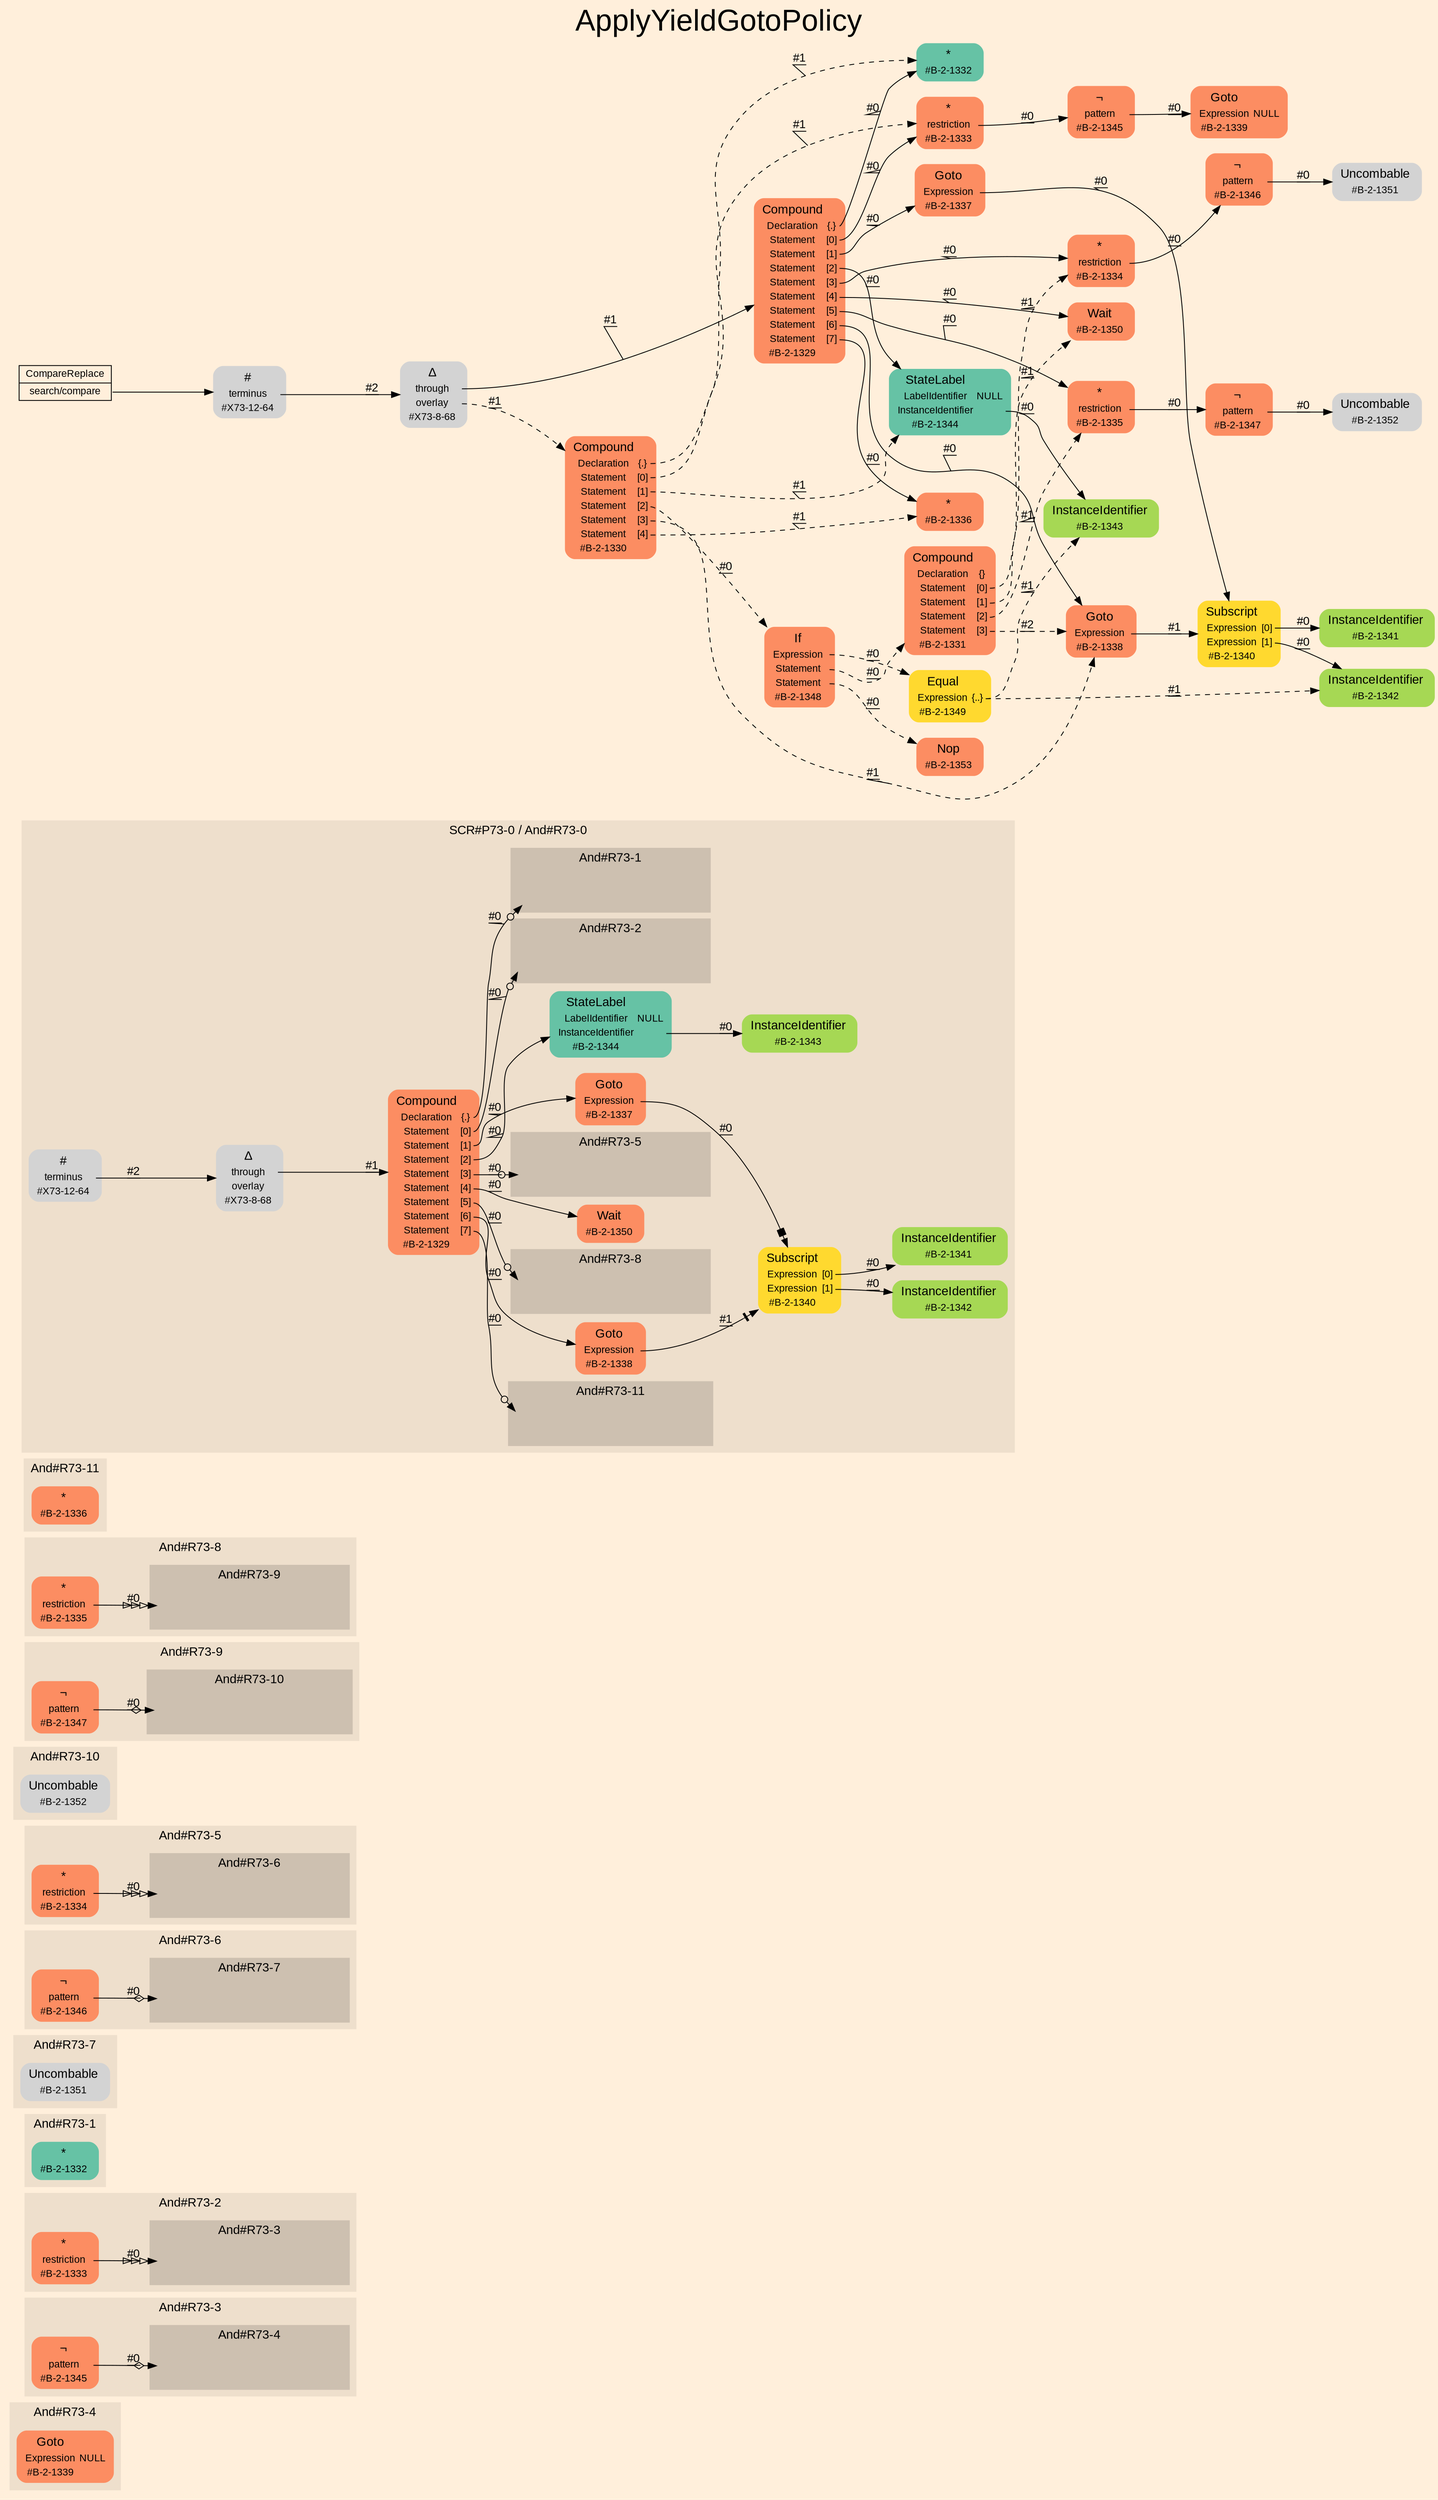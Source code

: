 digraph "ApplyYieldGotoPolicy" {
label = "ApplyYieldGotoPolicy"
labelloc = t
fontsize = "36"
graph [
    rankdir = "LR"
    ranksep = 0.3
    bgcolor = antiquewhite1
    color = black
    fontcolor = black
    fontname = "Arial"
];
node [
    fontname = "Arial"
];
edge [
    fontname = "Arial"
];

// -------------------- figure And#R73-4 --------------------
// -------- region And#R73-4 ----------
subgraph "clusterAnd#R73-4" {
    label = "And#R73-4"
    style = "filled"
    color = antiquewhite2
    fontsize = "15"
    "And#R73-4/#B-2-1339" [
        // -------- block And#R73-4/#B-2-1339 ----------
        shape = "plaintext"
        fillcolor = "/set28/2"
        label = <<TABLE BORDER="0" CELLBORDER="0" CELLSPACING="0">
         <TR><TD><FONT POINT-SIZE="15.0">Goto</FONT></TD><TD></TD></TR>
         <TR><TD>Expression</TD><TD PORT="port0">NULL</TD></TR>
         <TR><TD>#B-2-1339</TD><TD PORT="port1"></TD></TR>
        </TABLE>>
        style = "rounded,filled"
        fontsize = "12"
    ];
    
}


// -------------------- figure And#R73-3 --------------------
// -------- region And#R73-3 ----------
subgraph "clusterAnd#R73-3" {
    label = "And#R73-3"
    style = "filled"
    color = antiquewhite2
    fontsize = "15"
    "And#R73-3/#B-2-1345" [
        // -------- block And#R73-3/#B-2-1345 ----------
        shape = "plaintext"
        fillcolor = "/set28/2"
        label = <<TABLE BORDER="0" CELLBORDER="0" CELLSPACING="0">
         <TR><TD><FONT POINT-SIZE="15.0">¬</FONT></TD><TD></TD></TR>
         <TR><TD>pattern</TD><TD PORT="port0"></TD></TR>
         <TR><TD>#B-2-1345</TD><TD PORT="port1"></TD></TR>
        </TABLE>>
        style = "rounded,filled"
        fontsize = "12"
    ];
    
    // -------- region And#R73-3/And#R73-4 ----------
    subgraph "clusterAnd#R73-3/And#R73-4" {
        label = "And#R73-4"
        style = "filled"
        color = antiquewhite3
        fontsize = "15"
        "And#R73-3/And#R73-4/#B-2-1339" [
            // -------- block And#R73-3/And#R73-4/#B-2-1339 ----------
            shape = none
            fillcolor = "/set28/2"
            style = "invisible"
        ];
        
    }
    
}

"And#R73-3/#B-2-1345":port0 -> "And#R73-3/And#R73-4/#B-2-1339" [
    arrowhead="normalnoneodiamond"
    label = "#0"
    decorate = true
    color = black
    fontcolor = black
];


// -------------------- figure And#R73-2 --------------------
// -------- region And#R73-2 ----------
subgraph "clusterAnd#R73-2" {
    label = "And#R73-2"
    style = "filled"
    color = antiquewhite2
    fontsize = "15"
    "And#R73-2/#B-2-1333" [
        // -------- block And#R73-2/#B-2-1333 ----------
        shape = "plaintext"
        fillcolor = "/set28/2"
        label = <<TABLE BORDER="0" CELLBORDER="0" CELLSPACING="0">
         <TR><TD><FONT POINT-SIZE="15.0">*</FONT></TD><TD></TD></TR>
         <TR><TD>restriction</TD><TD PORT="port0"></TD></TR>
         <TR><TD>#B-2-1333</TD><TD PORT="port1"></TD></TR>
        </TABLE>>
        style = "rounded,filled"
        fontsize = "12"
    ];
    
    // -------- region And#R73-2/And#R73-3 ----------
    subgraph "clusterAnd#R73-2/And#R73-3" {
        label = "And#R73-3"
        style = "filled"
        color = antiquewhite3
        fontsize = "15"
        "And#R73-2/And#R73-3/#B-2-1345" [
            // -------- block And#R73-2/And#R73-3/#B-2-1345 ----------
            shape = none
            fillcolor = "/set28/2"
            style = "invisible"
        ];
        
    }
    
}

"And#R73-2/#B-2-1333":port0 -> "And#R73-2/And#R73-3/#B-2-1345" [
    arrowhead="normalonormalonormalonormal"
    label = "#0"
    decorate = true
    color = black
    fontcolor = black
];


// -------------------- figure And#R73-1 --------------------
// -------- region And#R73-1 ----------
subgraph "clusterAnd#R73-1" {
    label = "And#R73-1"
    style = "filled"
    color = antiquewhite2
    fontsize = "15"
    "And#R73-1/#B-2-1332" [
        // -------- block And#R73-1/#B-2-1332 ----------
        shape = "plaintext"
        fillcolor = "/set28/1"
        label = <<TABLE BORDER="0" CELLBORDER="0" CELLSPACING="0">
         <TR><TD><FONT POINT-SIZE="15.0">*</FONT></TD><TD></TD></TR>
         <TR><TD>#B-2-1332</TD><TD PORT="port0"></TD></TR>
        </TABLE>>
        style = "rounded,filled"
        fontsize = "12"
    ];
    
}


// -------------------- figure And#R73-7 --------------------
// -------- region And#R73-7 ----------
subgraph "clusterAnd#R73-7" {
    label = "And#R73-7"
    style = "filled"
    color = antiquewhite2
    fontsize = "15"
    "And#R73-7/#B-2-1351" [
        // -------- block And#R73-7/#B-2-1351 ----------
        shape = "plaintext"
        label = <<TABLE BORDER="0" CELLBORDER="0" CELLSPACING="0">
         <TR><TD><FONT POINT-SIZE="15.0">Uncombable</FONT></TD><TD></TD></TR>
         <TR><TD>#B-2-1351</TD><TD PORT="port0"></TD></TR>
        </TABLE>>
        style = "rounded,filled"
        fontsize = "12"
    ];
    
}


// -------------------- figure And#R73-6 --------------------
// -------- region And#R73-6 ----------
subgraph "clusterAnd#R73-6" {
    label = "And#R73-6"
    style = "filled"
    color = antiquewhite2
    fontsize = "15"
    "And#R73-6/#B-2-1346" [
        // -------- block And#R73-6/#B-2-1346 ----------
        shape = "plaintext"
        fillcolor = "/set28/2"
        label = <<TABLE BORDER="0" CELLBORDER="0" CELLSPACING="0">
         <TR><TD><FONT POINT-SIZE="15.0">¬</FONT></TD><TD></TD></TR>
         <TR><TD>pattern</TD><TD PORT="port0"></TD></TR>
         <TR><TD>#B-2-1346</TD><TD PORT="port1"></TD></TR>
        </TABLE>>
        style = "rounded,filled"
        fontsize = "12"
    ];
    
    // -------- region And#R73-6/And#R73-7 ----------
    subgraph "clusterAnd#R73-6/And#R73-7" {
        label = "And#R73-7"
        style = "filled"
        color = antiquewhite3
        fontsize = "15"
        "And#R73-6/And#R73-7/#B-2-1351" [
            // -------- block And#R73-6/And#R73-7/#B-2-1351 ----------
            shape = none
            style = "invisible"
        ];
        
    }
    
}

"And#R73-6/#B-2-1346":port0 -> "And#R73-6/And#R73-7/#B-2-1351" [
    arrowhead="normalnoneodiamond"
    label = "#0"
    decorate = true
    color = black
    fontcolor = black
];


// -------------------- figure And#R73-5 --------------------
// -------- region And#R73-5 ----------
subgraph "clusterAnd#R73-5" {
    label = "And#R73-5"
    style = "filled"
    color = antiquewhite2
    fontsize = "15"
    "And#R73-5/#B-2-1334" [
        // -------- block And#R73-5/#B-2-1334 ----------
        shape = "plaintext"
        fillcolor = "/set28/2"
        label = <<TABLE BORDER="0" CELLBORDER="0" CELLSPACING="0">
         <TR><TD><FONT POINT-SIZE="15.0">*</FONT></TD><TD></TD></TR>
         <TR><TD>restriction</TD><TD PORT="port0"></TD></TR>
         <TR><TD>#B-2-1334</TD><TD PORT="port1"></TD></TR>
        </TABLE>>
        style = "rounded,filled"
        fontsize = "12"
    ];
    
    // -------- region And#R73-5/And#R73-6 ----------
    subgraph "clusterAnd#R73-5/And#R73-6" {
        label = "And#R73-6"
        style = "filled"
        color = antiquewhite3
        fontsize = "15"
        "And#R73-5/And#R73-6/#B-2-1346" [
            // -------- block And#R73-5/And#R73-6/#B-2-1346 ----------
            shape = none
            fillcolor = "/set28/2"
            style = "invisible"
        ];
        
    }
    
}

"And#R73-5/#B-2-1334":port0 -> "And#R73-5/And#R73-6/#B-2-1346" [
    arrowhead="normalonormalonormalonormal"
    label = "#0"
    decorate = true
    color = black
    fontcolor = black
];


// -------------------- figure And#R73-10 --------------------
// -------- region And#R73-10 ----------
subgraph "clusterAnd#R73-10" {
    label = "And#R73-10"
    style = "filled"
    color = antiquewhite2
    fontsize = "15"
    "And#R73-10/#B-2-1352" [
        // -------- block And#R73-10/#B-2-1352 ----------
        shape = "plaintext"
        label = <<TABLE BORDER="0" CELLBORDER="0" CELLSPACING="0">
         <TR><TD><FONT POINT-SIZE="15.0">Uncombable</FONT></TD><TD></TD></TR>
         <TR><TD>#B-2-1352</TD><TD PORT="port0"></TD></TR>
        </TABLE>>
        style = "rounded,filled"
        fontsize = "12"
    ];
    
}


// -------------------- figure And#R73-9 --------------------
// -------- region And#R73-9 ----------
subgraph "clusterAnd#R73-9" {
    label = "And#R73-9"
    style = "filled"
    color = antiquewhite2
    fontsize = "15"
    "And#R73-9/#B-2-1347" [
        // -------- block And#R73-9/#B-2-1347 ----------
        shape = "plaintext"
        fillcolor = "/set28/2"
        label = <<TABLE BORDER="0" CELLBORDER="0" CELLSPACING="0">
         <TR><TD><FONT POINT-SIZE="15.0">¬</FONT></TD><TD></TD></TR>
         <TR><TD>pattern</TD><TD PORT="port0"></TD></TR>
         <TR><TD>#B-2-1347</TD><TD PORT="port1"></TD></TR>
        </TABLE>>
        style = "rounded,filled"
        fontsize = "12"
    ];
    
    // -------- region And#R73-9/And#R73-10 ----------
    subgraph "clusterAnd#R73-9/And#R73-10" {
        label = "And#R73-10"
        style = "filled"
        color = antiquewhite3
        fontsize = "15"
        "And#R73-9/And#R73-10/#B-2-1352" [
            // -------- block And#R73-9/And#R73-10/#B-2-1352 ----------
            shape = none
            style = "invisible"
        ];
        
    }
    
}

"And#R73-9/#B-2-1347":port0 -> "And#R73-9/And#R73-10/#B-2-1352" [
    arrowhead="normalnoneodiamond"
    label = "#0"
    decorate = true
    color = black
    fontcolor = black
];


// -------------------- figure And#R73-8 --------------------
// -------- region And#R73-8 ----------
subgraph "clusterAnd#R73-8" {
    label = "And#R73-8"
    style = "filled"
    color = antiquewhite2
    fontsize = "15"
    "And#R73-8/#B-2-1335" [
        // -------- block And#R73-8/#B-2-1335 ----------
        shape = "plaintext"
        fillcolor = "/set28/2"
        label = <<TABLE BORDER="0" CELLBORDER="0" CELLSPACING="0">
         <TR><TD><FONT POINT-SIZE="15.0">*</FONT></TD><TD></TD></TR>
         <TR><TD>restriction</TD><TD PORT="port0"></TD></TR>
         <TR><TD>#B-2-1335</TD><TD PORT="port1"></TD></TR>
        </TABLE>>
        style = "rounded,filled"
        fontsize = "12"
    ];
    
    // -------- region And#R73-8/And#R73-9 ----------
    subgraph "clusterAnd#R73-8/And#R73-9" {
        label = "And#R73-9"
        style = "filled"
        color = antiquewhite3
        fontsize = "15"
        "And#R73-8/And#R73-9/#B-2-1347" [
            // -------- block And#R73-8/And#R73-9/#B-2-1347 ----------
            shape = none
            fillcolor = "/set28/2"
            style = "invisible"
        ];
        
    }
    
}

"And#R73-8/#B-2-1335":port0 -> "And#R73-8/And#R73-9/#B-2-1347" [
    arrowhead="normalonormalonormalonormal"
    label = "#0"
    decorate = true
    color = black
    fontcolor = black
];


// -------------------- figure And#R73-11 --------------------
// -------- region And#R73-11 ----------
subgraph "clusterAnd#R73-11" {
    label = "And#R73-11"
    style = "filled"
    color = antiquewhite2
    fontsize = "15"
    "And#R73-11/#B-2-1336" [
        // -------- block And#R73-11/#B-2-1336 ----------
        shape = "plaintext"
        fillcolor = "/set28/2"
        label = <<TABLE BORDER="0" CELLBORDER="0" CELLSPACING="0">
         <TR><TD><FONT POINT-SIZE="15.0">*</FONT></TD><TD></TD></TR>
         <TR><TD>#B-2-1336</TD><TD PORT="port0"></TD></TR>
        </TABLE>>
        style = "rounded,filled"
        fontsize = "12"
    ];
    
}


// -------------------- figure And#R73-0 --------------------
// -------- region And#R73-0 ----------
subgraph "clusterAnd#R73-0" {
    label = "SCR#P73-0 / And#R73-0"
    style = "filled"
    color = antiquewhite2
    fontsize = "15"
    "And#R73-0/#B-2-1344" [
        // -------- block And#R73-0/#B-2-1344 ----------
        shape = "plaintext"
        fillcolor = "/set28/1"
        label = <<TABLE BORDER="0" CELLBORDER="0" CELLSPACING="0">
         <TR><TD><FONT POINT-SIZE="15.0">StateLabel</FONT></TD><TD></TD></TR>
         <TR><TD>LabelIdentifier</TD><TD PORT="port0">NULL</TD></TR>
         <TR><TD>InstanceIdentifier</TD><TD PORT="port1"></TD></TR>
         <TR><TD>#B-2-1344</TD><TD PORT="port2"></TD></TR>
        </TABLE>>
        style = "rounded,filled"
        fontsize = "12"
    ];
    
    "And#R73-0/#B-2-1342" [
        // -------- block And#R73-0/#B-2-1342 ----------
        shape = "plaintext"
        fillcolor = "/set28/5"
        label = <<TABLE BORDER="0" CELLBORDER="0" CELLSPACING="0">
         <TR><TD><FONT POINT-SIZE="15.0">InstanceIdentifier</FONT></TD><TD></TD></TR>
         <TR><TD>#B-2-1342</TD><TD PORT="port0"></TD></TR>
        </TABLE>>
        style = "rounded,filled"
        fontsize = "12"
    ];
    
    "And#R73-0/#B-2-1329" [
        // -------- block And#R73-0/#B-2-1329 ----------
        shape = "plaintext"
        fillcolor = "/set28/2"
        label = <<TABLE BORDER="0" CELLBORDER="0" CELLSPACING="0">
         <TR><TD><FONT POINT-SIZE="15.0">Compound</FONT></TD><TD></TD></TR>
         <TR><TD>Declaration</TD><TD PORT="port0">{.}</TD></TR>
         <TR><TD>Statement</TD><TD PORT="port1">[0]</TD></TR>
         <TR><TD>Statement</TD><TD PORT="port2">[1]</TD></TR>
         <TR><TD>Statement</TD><TD PORT="port3">[2]</TD></TR>
         <TR><TD>Statement</TD><TD PORT="port4">[3]</TD></TR>
         <TR><TD>Statement</TD><TD PORT="port5">[4]</TD></TR>
         <TR><TD>Statement</TD><TD PORT="port6">[5]</TD></TR>
         <TR><TD>Statement</TD><TD PORT="port7">[6]</TD></TR>
         <TR><TD>Statement</TD><TD PORT="port8">[7]</TD></TR>
         <TR><TD>#B-2-1329</TD><TD PORT="port9"></TD></TR>
        </TABLE>>
        style = "rounded,filled"
        fontsize = "12"
    ];
    
    "And#R73-0/#B-2-1343" [
        // -------- block And#R73-0/#B-2-1343 ----------
        shape = "plaintext"
        fillcolor = "/set28/5"
        label = <<TABLE BORDER="0" CELLBORDER="0" CELLSPACING="0">
         <TR><TD><FONT POINT-SIZE="15.0">InstanceIdentifier</FONT></TD><TD></TD></TR>
         <TR><TD>#B-2-1343</TD><TD PORT="port0"></TD></TR>
        </TABLE>>
        style = "rounded,filled"
        fontsize = "12"
    ];
    
    "And#R73-0/#B-2-1340" [
        // -------- block And#R73-0/#B-2-1340 ----------
        shape = "plaintext"
        fillcolor = "/set28/6"
        label = <<TABLE BORDER="0" CELLBORDER="0" CELLSPACING="0">
         <TR><TD><FONT POINT-SIZE="15.0">Subscript</FONT></TD><TD></TD></TR>
         <TR><TD>Expression</TD><TD PORT="port0">[0]</TD></TR>
         <TR><TD>Expression</TD><TD PORT="port1">[1]</TD></TR>
         <TR><TD>#B-2-1340</TD><TD PORT="port2"></TD></TR>
        </TABLE>>
        style = "rounded,filled"
        fontsize = "12"
    ];
    
    "And#R73-0/#X73-12-64" [
        // -------- block And#R73-0/#X73-12-64 ----------
        shape = "plaintext"
        label = <<TABLE BORDER="0" CELLBORDER="0" CELLSPACING="0">
         <TR><TD><FONT POINT-SIZE="15.0">#</FONT></TD><TD></TD></TR>
         <TR><TD>terminus</TD><TD PORT="port0"></TD></TR>
         <TR><TD>#X73-12-64</TD><TD PORT="port1"></TD></TR>
        </TABLE>>
        style = "rounded,filled"
        fontsize = "12"
    ];
    
    "And#R73-0/#X73-8-68" [
        // -------- block And#R73-0/#X73-8-68 ----------
        shape = "plaintext"
        label = <<TABLE BORDER="0" CELLBORDER="0" CELLSPACING="0">
         <TR><TD><FONT POINT-SIZE="15.0">Δ</FONT></TD><TD></TD></TR>
         <TR><TD>through</TD><TD PORT="port0"></TD></TR>
         <TR><TD>overlay</TD><TD PORT="port1"></TD></TR>
         <TR><TD>#X73-8-68</TD><TD PORT="port2"></TD></TR>
        </TABLE>>
        style = "rounded,filled"
        fontsize = "12"
    ];
    
    "And#R73-0/#B-2-1350" [
        // -------- block And#R73-0/#B-2-1350 ----------
        shape = "plaintext"
        fillcolor = "/set28/2"
        label = <<TABLE BORDER="0" CELLBORDER="0" CELLSPACING="0">
         <TR><TD><FONT POINT-SIZE="15.0">Wait</FONT></TD><TD></TD></TR>
         <TR><TD>#B-2-1350</TD><TD PORT="port0"></TD></TR>
        </TABLE>>
        style = "rounded,filled"
        fontsize = "12"
    ];
    
    "And#R73-0/#B-2-1337" [
        // -------- block And#R73-0/#B-2-1337 ----------
        shape = "plaintext"
        fillcolor = "/set28/2"
        label = <<TABLE BORDER="0" CELLBORDER="0" CELLSPACING="0">
         <TR><TD><FONT POINT-SIZE="15.0">Goto</FONT></TD><TD></TD></TR>
         <TR><TD>Expression</TD><TD PORT="port0"></TD></TR>
         <TR><TD>#B-2-1337</TD><TD PORT="port1"></TD></TR>
        </TABLE>>
        style = "rounded,filled"
        fontsize = "12"
    ];
    
    "And#R73-0/#B-2-1338" [
        // -------- block And#R73-0/#B-2-1338 ----------
        shape = "plaintext"
        fillcolor = "/set28/2"
        label = <<TABLE BORDER="0" CELLBORDER="0" CELLSPACING="0">
         <TR><TD><FONT POINT-SIZE="15.0">Goto</FONT></TD><TD></TD></TR>
         <TR><TD>Expression</TD><TD PORT="port0"></TD></TR>
         <TR><TD>#B-2-1338</TD><TD PORT="port1"></TD></TR>
        </TABLE>>
        style = "rounded,filled"
        fontsize = "12"
    ];
    
    "And#R73-0/#B-2-1341" [
        // -------- block And#R73-0/#B-2-1341 ----------
        shape = "plaintext"
        fillcolor = "/set28/5"
        label = <<TABLE BORDER="0" CELLBORDER="0" CELLSPACING="0">
         <TR><TD><FONT POINT-SIZE="15.0">InstanceIdentifier</FONT></TD><TD></TD></TR>
         <TR><TD>#B-2-1341</TD><TD PORT="port0"></TD></TR>
        </TABLE>>
        style = "rounded,filled"
        fontsize = "12"
    ];
    
    // -------- region And#R73-0/And#R73-1 ----------
    subgraph "clusterAnd#R73-0/And#R73-1" {
        label = "And#R73-1"
        style = "filled"
        color = antiquewhite3
        fontsize = "15"
        "And#R73-0/And#R73-1/#B-2-1332" [
            // -------- block And#R73-0/And#R73-1/#B-2-1332 ----------
            shape = none
            fillcolor = "/set28/1"
            style = "invisible"
        ];
        
    }
    
    // -------- region And#R73-0/And#R73-2 ----------
    subgraph "clusterAnd#R73-0/And#R73-2" {
        label = "And#R73-2"
        style = "filled"
        color = antiquewhite3
        fontsize = "15"
        "And#R73-0/And#R73-2/#B-2-1333" [
            // -------- block And#R73-0/And#R73-2/#B-2-1333 ----------
            shape = none
            fillcolor = "/set28/2"
            style = "invisible"
        ];
        
    }
    
    // -------- region And#R73-0/And#R73-5 ----------
    subgraph "clusterAnd#R73-0/And#R73-5" {
        label = "And#R73-5"
        style = "filled"
        color = antiquewhite3
        fontsize = "15"
        "And#R73-0/And#R73-5/#B-2-1334" [
            // -------- block And#R73-0/And#R73-5/#B-2-1334 ----------
            shape = none
            fillcolor = "/set28/2"
            style = "invisible"
        ];
        
    }
    
    // -------- region And#R73-0/And#R73-8 ----------
    subgraph "clusterAnd#R73-0/And#R73-8" {
        label = "And#R73-8"
        style = "filled"
        color = antiquewhite3
        fontsize = "15"
        "And#R73-0/And#R73-8/#B-2-1335" [
            // -------- block And#R73-0/And#R73-8/#B-2-1335 ----------
            shape = none
            fillcolor = "/set28/2"
            style = "invisible"
        ];
        
    }
    
    // -------- region And#R73-0/And#R73-11 ----------
    subgraph "clusterAnd#R73-0/And#R73-11" {
        label = "And#R73-11"
        style = "filled"
        color = antiquewhite3
        fontsize = "15"
        "And#R73-0/And#R73-11/#B-2-1336" [
            // -------- block And#R73-0/And#R73-11/#B-2-1336 ----------
            shape = none
            fillcolor = "/set28/2"
            style = "invisible"
        ];
        
    }
    
}

"And#R73-0/#B-2-1344":port1 -> "And#R73-0/#B-2-1343" [
    label = "#0"
    decorate = true
    color = black
    fontcolor = black
];

"And#R73-0/#B-2-1329":port0 -> "And#R73-0/And#R73-1/#B-2-1332" [
    arrowhead="normalnoneodot"
    label = "#0"
    decorate = true
    color = black
    fontcolor = black
];

"And#R73-0/#B-2-1329":port1 -> "And#R73-0/And#R73-2/#B-2-1333" [
    arrowhead="normalnoneodot"
    label = "#0"
    decorate = true
    color = black
    fontcolor = black
];

"And#R73-0/#B-2-1329":port2 -> "And#R73-0/#B-2-1337" [
    label = "#0"
    decorate = true
    color = black
    fontcolor = black
];

"And#R73-0/#B-2-1329":port3 -> "And#R73-0/#B-2-1344" [
    label = "#0"
    decorate = true
    color = black
    fontcolor = black
];

"And#R73-0/#B-2-1329":port4 -> "And#R73-0/And#R73-5/#B-2-1334" [
    arrowhead="normalnoneodot"
    label = "#0"
    decorate = true
    color = black
    fontcolor = black
];

"And#R73-0/#B-2-1329":port5 -> "And#R73-0/#B-2-1350" [
    label = "#0"
    decorate = true
    color = black
    fontcolor = black
];

"And#R73-0/#B-2-1329":port6 -> "And#R73-0/And#R73-8/#B-2-1335" [
    arrowhead="normalnoneodot"
    label = "#0"
    decorate = true
    color = black
    fontcolor = black
];

"And#R73-0/#B-2-1329":port7 -> "And#R73-0/#B-2-1338" [
    label = "#0"
    decorate = true
    color = black
    fontcolor = black
];

"And#R73-0/#B-2-1329":port8 -> "And#R73-0/And#R73-11/#B-2-1336" [
    arrowhead="normalnoneodot"
    label = "#0"
    decorate = true
    color = black
    fontcolor = black
];

"And#R73-0/#B-2-1340":port0 -> "And#R73-0/#B-2-1341" [
    label = "#0"
    decorate = true
    color = black
    fontcolor = black
];

"And#R73-0/#B-2-1340":port1 -> "And#R73-0/#B-2-1342" [
    label = "#0"
    decorate = true
    color = black
    fontcolor = black
];

"And#R73-0/#X73-12-64":port0 -> "And#R73-0/#X73-8-68" [
    label = "#2"
    decorate = true
    color = black
    fontcolor = black
];

"And#R73-0/#X73-8-68":port0 -> "And#R73-0/#B-2-1329" [
    label = "#1"
    decorate = true
    color = black
    fontcolor = black
];

"And#R73-0/#B-2-1337":port0 -> "And#R73-0/#B-2-1340" [
    arrowhead="normalnonebox"
    label = "#0"
    decorate = true
    color = black
    fontcolor = black
];

"And#R73-0/#B-2-1338":port0 -> "And#R73-0/#B-2-1340" [
    arrowhead="normalnonetee"
    label = "#1"
    decorate = true
    color = black
    fontcolor = black
];


// -------------------- transformation figure --------------------
"CR#X73-10-73" [
    // -------- block CR#X73-10-73 ----------
    shape = "record"
    fillcolor = antiquewhite1
    label = "<fixed> CompareReplace | <port0> search/compare"
    style = "filled"
    fontsize = "12"
    color = black
    fontcolor = black
];

"#X73-12-64" [
    // -------- block #X73-12-64 ----------
    shape = "plaintext"
    label = <<TABLE BORDER="0" CELLBORDER="0" CELLSPACING="0">
     <TR><TD><FONT POINT-SIZE="15.0">#</FONT></TD><TD></TD></TR>
     <TR><TD>terminus</TD><TD PORT="port0"></TD></TR>
     <TR><TD>#X73-12-64</TD><TD PORT="port1"></TD></TR>
    </TABLE>>
    style = "rounded,filled"
    fontsize = "12"
];

"#X73-8-68" [
    // -------- block #X73-8-68 ----------
    shape = "plaintext"
    label = <<TABLE BORDER="0" CELLBORDER="0" CELLSPACING="0">
     <TR><TD><FONT POINT-SIZE="15.0">Δ</FONT></TD><TD></TD></TR>
     <TR><TD>through</TD><TD PORT="port0"></TD></TR>
     <TR><TD>overlay</TD><TD PORT="port1"></TD></TR>
     <TR><TD>#X73-8-68</TD><TD PORT="port2"></TD></TR>
    </TABLE>>
    style = "rounded,filled"
    fontsize = "12"
];

"#B-2-1329" [
    // -------- block #B-2-1329 ----------
    shape = "plaintext"
    fillcolor = "/set28/2"
    label = <<TABLE BORDER="0" CELLBORDER="0" CELLSPACING="0">
     <TR><TD><FONT POINT-SIZE="15.0">Compound</FONT></TD><TD></TD></TR>
     <TR><TD>Declaration</TD><TD PORT="port0">{.}</TD></TR>
     <TR><TD>Statement</TD><TD PORT="port1">[0]</TD></TR>
     <TR><TD>Statement</TD><TD PORT="port2">[1]</TD></TR>
     <TR><TD>Statement</TD><TD PORT="port3">[2]</TD></TR>
     <TR><TD>Statement</TD><TD PORT="port4">[3]</TD></TR>
     <TR><TD>Statement</TD><TD PORT="port5">[4]</TD></TR>
     <TR><TD>Statement</TD><TD PORT="port6">[5]</TD></TR>
     <TR><TD>Statement</TD><TD PORT="port7">[6]</TD></TR>
     <TR><TD>Statement</TD><TD PORT="port8">[7]</TD></TR>
     <TR><TD>#B-2-1329</TD><TD PORT="port9"></TD></TR>
    </TABLE>>
    style = "rounded,filled"
    fontsize = "12"
];

"#B-2-1332" [
    // -------- block #B-2-1332 ----------
    shape = "plaintext"
    fillcolor = "/set28/1"
    label = <<TABLE BORDER="0" CELLBORDER="0" CELLSPACING="0">
     <TR><TD><FONT POINT-SIZE="15.0">*</FONT></TD><TD></TD></TR>
     <TR><TD>#B-2-1332</TD><TD PORT="port0"></TD></TR>
    </TABLE>>
    style = "rounded,filled"
    fontsize = "12"
];

"#B-2-1333" [
    // -------- block #B-2-1333 ----------
    shape = "plaintext"
    fillcolor = "/set28/2"
    label = <<TABLE BORDER="0" CELLBORDER="0" CELLSPACING="0">
     <TR><TD><FONT POINT-SIZE="15.0">*</FONT></TD><TD></TD></TR>
     <TR><TD>restriction</TD><TD PORT="port0"></TD></TR>
     <TR><TD>#B-2-1333</TD><TD PORT="port1"></TD></TR>
    </TABLE>>
    style = "rounded,filled"
    fontsize = "12"
];

"#B-2-1345" [
    // -------- block #B-2-1345 ----------
    shape = "plaintext"
    fillcolor = "/set28/2"
    label = <<TABLE BORDER="0" CELLBORDER="0" CELLSPACING="0">
     <TR><TD><FONT POINT-SIZE="15.0">¬</FONT></TD><TD></TD></TR>
     <TR><TD>pattern</TD><TD PORT="port0"></TD></TR>
     <TR><TD>#B-2-1345</TD><TD PORT="port1"></TD></TR>
    </TABLE>>
    style = "rounded,filled"
    fontsize = "12"
];

"#B-2-1339" [
    // -------- block #B-2-1339 ----------
    shape = "plaintext"
    fillcolor = "/set28/2"
    label = <<TABLE BORDER="0" CELLBORDER="0" CELLSPACING="0">
     <TR><TD><FONT POINT-SIZE="15.0">Goto</FONT></TD><TD></TD></TR>
     <TR><TD>Expression</TD><TD PORT="port0">NULL</TD></TR>
     <TR><TD>#B-2-1339</TD><TD PORT="port1"></TD></TR>
    </TABLE>>
    style = "rounded,filled"
    fontsize = "12"
];

"#B-2-1337" [
    // -------- block #B-2-1337 ----------
    shape = "plaintext"
    fillcolor = "/set28/2"
    label = <<TABLE BORDER="0" CELLBORDER="0" CELLSPACING="0">
     <TR><TD><FONT POINT-SIZE="15.0">Goto</FONT></TD><TD></TD></TR>
     <TR><TD>Expression</TD><TD PORT="port0"></TD></TR>
     <TR><TD>#B-2-1337</TD><TD PORT="port1"></TD></TR>
    </TABLE>>
    style = "rounded,filled"
    fontsize = "12"
];

"#B-2-1340" [
    // -------- block #B-2-1340 ----------
    shape = "plaintext"
    fillcolor = "/set28/6"
    label = <<TABLE BORDER="0" CELLBORDER="0" CELLSPACING="0">
     <TR><TD><FONT POINT-SIZE="15.0">Subscript</FONT></TD><TD></TD></TR>
     <TR><TD>Expression</TD><TD PORT="port0">[0]</TD></TR>
     <TR><TD>Expression</TD><TD PORT="port1">[1]</TD></TR>
     <TR><TD>#B-2-1340</TD><TD PORT="port2"></TD></TR>
    </TABLE>>
    style = "rounded,filled"
    fontsize = "12"
];

"#B-2-1341" [
    // -------- block #B-2-1341 ----------
    shape = "plaintext"
    fillcolor = "/set28/5"
    label = <<TABLE BORDER="0" CELLBORDER="0" CELLSPACING="0">
     <TR><TD><FONT POINT-SIZE="15.0">InstanceIdentifier</FONT></TD><TD></TD></TR>
     <TR><TD>#B-2-1341</TD><TD PORT="port0"></TD></TR>
    </TABLE>>
    style = "rounded,filled"
    fontsize = "12"
];

"#B-2-1342" [
    // -------- block #B-2-1342 ----------
    shape = "plaintext"
    fillcolor = "/set28/5"
    label = <<TABLE BORDER="0" CELLBORDER="0" CELLSPACING="0">
     <TR><TD><FONT POINT-SIZE="15.0">InstanceIdentifier</FONT></TD><TD></TD></TR>
     <TR><TD>#B-2-1342</TD><TD PORT="port0"></TD></TR>
    </TABLE>>
    style = "rounded,filled"
    fontsize = "12"
];

"#B-2-1344" [
    // -------- block #B-2-1344 ----------
    shape = "plaintext"
    fillcolor = "/set28/1"
    label = <<TABLE BORDER="0" CELLBORDER="0" CELLSPACING="0">
     <TR><TD><FONT POINT-SIZE="15.0">StateLabel</FONT></TD><TD></TD></TR>
     <TR><TD>LabelIdentifier</TD><TD PORT="port0">NULL</TD></TR>
     <TR><TD>InstanceIdentifier</TD><TD PORT="port1"></TD></TR>
     <TR><TD>#B-2-1344</TD><TD PORT="port2"></TD></TR>
    </TABLE>>
    style = "rounded,filled"
    fontsize = "12"
];

"#B-2-1343" [
    // -------- block #B-2-1343 ----------
    shape = "plaintext"
    fillcolor = "/set28/5"
    label = <<TABLE BORDER="0" CELLBORDER="0" CELLSPACING="0">
     <TR><TD><FONT POINT-SIZE="15.0">InstanceIdentifier</FONT></TD><TD></TD></TR>
     <TR><TD>#B-2-1343</TD><TD PORT="port0"></TD></TR>
    </TABLE>>
    style = "rounded,filled"
    fontsize = "12"
];

"#B-2-1334" [
    // -------- block #B-2-1334 ----------
    shape = "plaintext"
    fillcolor = "/set28/2"
    label = <<TABLE BORDER="0" CELLBORDER="0" CELLSPACING="0">
     <TR><TD><FONT POINT-SIZE="15.0">*</FONT></TD><TD></TD></TR>
     <TR><TD>restriction</TD><TD PORT="port0"></TD></TR>
     <TR><TD>#B-2-1334</TD><TD PORT="port1"></TD></TR>
    </TABLE>>
    style = "rounded,filled"
    fontsize = "12"
];

"#B-2-1346" [
    // -------- block #B-2-1346 ----------
    shape = "plaintext"
    fillcolor = "/set28/2"
    label = <<TABLE BORDER="0" CELLBORDER="0" CELLSPACING="0">
     <TR><TD><FONT POINT-SIZE="15.0">¬</FONT></TD><TD></TD></TR>
     <TR><TD>pattern</TD><TD PORT="port0"></TD></TR>
     <TR><TD>#B-2-1346</TD><TD PORT="port1"></TD></TR>
    </TABLE>>
    style = "rounded,filled"
    fontsize = "12"
];

"#B-2-1351" [
    // -------- block #B-2-1351 ----------
    shape = "plaintext"
    label = <<TABLE BORDER="0" CELLBORDER="0" CELLSPACING="0">
     <TR><TD><FONT POINT-SIZE="15.0">Uncombable</FONT></TD><TD></TD></TR>
     <TR><TD>#B-2-1351</TD><TD PORT="port0"></TD></TR>
    </TABLE>>
    style = "rounded,filled"
    fontsize = "12"
];

"#B-2-1350" [
    // -------- block #B-2-1350 ----------
    shape = "plaintext"
    fillcolor = "/set28/2"
    label = <<TABLE BORDER="0" CELLBORDER="0" CELLSPACING="0">
     <TR><TD><FONT POINT-SIZE="15.0">Wait</FONT></TD><TD></TD></TR>
     <TR><TD>#B-2-1350</TD><TD PORT="port0"></TD></TR>
    </TABLE>>
    style = "rounded,filled"
    fontsize = "12"
];

"#B-2-1335" [
    // -------- block #B-2-1335 ----------
    shape = "plaintext"
    fillcolor = "/set28/2"
    label = <<TABLE BORDER="0" CELLBORDER="0" CELLSPACING="0">
     <TR><TD><FONT POINT-SIZE="15.0">*</FONT></TD><TD></TD></TR>
     <TR><TD>restriction</TD><TD PORT="port0"></TD></TR>
     <TR><TD>#B-2-1335</TD><TD PORT="port1"></TD></TR>
    </TABLE>>
    style = "rounded,filled"
    fontsize = "12"
];

"#B-2-1347" [
    // -------- block #B-2-1347 ----------
    shape = "plaintext"
    fillcolor = "/set28/2"
    label = <<TABLE BORDER="0" CELLBORDER="0" CELLSPACING="0">
     <TR><TD><FONT POINT-SIZE="15.0">¬</FONT></TD><TD></TD></TR>
     <TR><TD>pattern</TD><TD PORT="port0"></TD></TR>
     <TR><TD>#B-2-1347</TD><TD PORT="port1"></TD></TR>
    </TABLE>>
    style = "rounded,filled"
    fontsize = "12"
];

"#B-2-1352" [
    // -------- block #B-2-1352 ----------
    shape = "plaintext"
    label = <<TABLE BORDER="0" CELLBORDER="0" CELLSPACING="0">
     <TR><TD><FONT POINT-SIZE="15.0">Uncombable</FONT></TD><TD></TD></TR>
     <TR><TD>#B-2-1352</TD><TD PORT="port0"></TD></TR>
    </TABLE>>
    style = "rounded,filled"
    fontsize = "12"
];

"#B-2-1338" [
    // -------- block #B-2-1338 ----------
    shape = "plaintext"
    fillcolor = "/set28/2"
    label = <<TABLE BORDER="0" CELLBORDER="0" CELLSPACING="0">
     <TR><TD><FONT POINT-SIZE="15.0">Goto</FONT></TD><TD></TD></TR>
     <TR><TD>Expression</TD><TD PORT="port0"></TD></TR>
     <TR><TD>#B-2-1338</TD><TD PORT="port1"></TD></TR>
    </TABLE>>
    style = "rounded,filled"
    fontsize = "12"
];

"#B-2-1336" [
    // -------- block #B-2-1336 ----------
    shape = "plaintext"
    fillcolor = "/set28/2"
    label = <<TABLE BORDER="0" CELLBORDER="0" CELLSPACING="0">
     <TR><TD><FONT POINT-SIZE="15.0">*</FONT></TD><TD></TD></TR>
     <TR><TD>#B-2-1336</TD><TD PORT="port0"></TD></TR>
    </TABLE>>
    style = "rounded,filled"
    fontsize = "12"
];

"#B-2-1330" [
    // -------- block #B-2-1330 ----------
    shape = "plaintext"
    fillcolor = "/set28/2"
    label = <<TABLE BORDER="0" CELLBORDER="0" CELLSPACING="0">
     <TR><TD><FONT POINT-SIZE="15.0">Compound</FONT></TD><TD></TD></TR>
     <TR><TD>Declaration</TD><TD PORT="port0">{.}</TD></TR>
     <TR><TD>Statement</TD><TD PORT="port1">[0]</TD></TR>
     <TR><TD>Statement</TD><TD PORT="port2">[1]</TD></TR>
     <TR><TD>Statement</TD><TD PORT="port3">[2]</TD></TR>
     <TR><TD>Statement</TD><TD PORT="port4">[3]</TD></TR>
     <TR><TD>Statement</TD><TD PORT="port5">[4]</TD></TR>
     <TR><TD>#B-2-1330</TD><TD PORT="port6"></TD></TR>
    </TABLE>>
    style = "rounded,filled"
    fontsize = "12"
];

"#B-2-1348" [
    // -------- block #B-2-1348 ----------
    shape = "plaintext"
    fillcolor = "/set28/2"
    label = <<TABLE BORDER="0" CELLBORDER="0" CELLSPACING="0">
     <TR><TD><FONT POINT-SIZE="15.0">If</FONT></TD><TD></TD></TR>
     <TR><TD>Expression</TD><TD PORT="port0"></TD></TR>
     <TR><TD>Statement</TD><TD PORT="port1"></TD></TR>
     <TR><TD>Statement</TD><TD PORT="port2"></TD></TR>
     <TR><TD>#B-2-1348</TD><TD PORT="port3"></TD></TR>
    </TABLE>>
    style = "rounded,filled"
    fontsize = "12"
];

"#B-2-1349" [
    // -------- block #B-2-1349 ----------
    shape = "plaintext"
    fillcolor = "/set28/6"
    label = <<TABLE BORDER="0" CELLBORDER="0" CELLSPACING="0">
     <TR><TD><FONT POINT-SIZE="15.0">Equal</FONT></TD><TD></TD></TR>
     <TR><TD>Expression</TD><TD PORT="port0">{..}</TD></TR>
     <TR><TD>#B-2-1349</TD><TD PORT="port1"></TD></TR>
    </TABLE>>
    style = "rounded,filled"
    fontsize = "12"
];

"#B-2-1331" [
    // -------- block #B-2-1331 ----------
    shape = "plaintext"
    fillcolor = "/set28/2"
    label = <<TABLE BORDER="0" CELLBORDER="0" CELLSPACING="0">
     <TR><TD><FONT POINT-SIZE="15.0">Compound</FONT></TD><TD></TD></TR>
     <TR><TD>Declaration</TD><TD PORT="port0">{}</TD></TR>
     <TR><TD>Statement</TD><TD PORT="port1">[0]</TD></TR>
     <TR><TD>Statement</TD><TD PORT="port2">[1]</TD></TR>
     <TR><TD>Statement</TD><TD PORT="port3">[2]</TD></TR>
     <TR><TD>Statement</TD><TD PORT="port4">[3]</TD></TR>
     <TR><TD>#B-2-1331</TD><TD PORT="port5"></TD></TR>
    </TABLE>>
    style = "rounded,filled"
    fontsize = "12"
];

"#B-2-1353" [
    // -------- block #B-2-1353 ----------
    shape = "plaintext"
    fillcolor = "/set28/2"
    label = <<TABLE BORDER="0" CELLBORDER="0" CELLSPACING="0">
     <TR><TD><FONT POINT-SIZE="15.0">Nop</FONT></TD><TD></TD></TR>
     <TR><TD>#B-2-1353</TD><TD PORT="port0"></TD></TR>
    </TABLE>>
    style = "rounded,filled"
    fontsize = "12"
];

"CR#X73-10-73":port0 -> "#X73-12-64" [
    label = ""
    decorate = true
    color = black
    fontcolor = black
];

"#X73-12-64":port0 -> "#X73-8-68" [
    label = "#2"
    decorate = true
    color = black
    fontcolor = black
];

"#X73-8-68":port0 -> "#B-2-1329" [
    label = "#1"
    decorate = true
    color = black
    fontcolor = black
];

"#X73-8-68":port1 -> "#B-2-1330" [
    style="dashed"
    label = "#1"
    decorate = true
    color = black
    fontcolor = black
];

"#B-2-1329":port0 -> "#B-2-1332" [
    label = "#0"
    decorate = true
    color = black
    fontcolor = black
];

"#B-2-1329":port1 -> "#B-2-1333" [
    label = "#0"
    decorate = true
    color = black
    fontcolor = black
];

"#B-2-1329":port2 -> "#B-2-1337" [
    label = "#0"
    decorate = true
    color = black
    fontcolor = black
];

"#B-2-1329":port3 -> "#B-2-1344" [
    label = "#0"
    decorate = true
    color = black
    fontcolor = black
];

"#B-2-1329":port4 -> "#B-2-1334" [
    label = "#0"
    decorate = true
    color = black
    fontcolor = black
];

"#B-2-1329":port5 -> "#B-2-1350" [
    label = "#0"
    decorate = true
    color = black
    fontcolor = black
];

"#B-2-1329":port6 -> "#B-2-1335" [
    label = "#0"
    decorate = true
    color = black
    fontcolor = black
];

"#B-2-1329":port7 -> "#B-2-1338" [
    label = "#0"
    decorate = true
    color = black
    fontcolor = black
];

"#B-2-1329":port8 -> "#B-2-1336" [
    label = "#0"
    decorate = true
    color = black
    fontcolor = black
];

"#B-2-1333":port0 -> "#B-2-1345" [
    label = "#0"
    decorate = true
    color = black
    fontcolor = black
];

"#B-2-1345":port0 -> "#B-2-1339" [
    label = "#0"
    decorate = true
    color = black
    fontcolor = black
];

"#B-2-1337":port0 -> "#B-2-1340" [
    label = "#0"
    decorate = true
    color = black
    fontcolor = black
];

"#B-2-1340":port0 -> "#B-2-1341" [
    label = "#0"
    decorate = true
    color = black
    fontcolor = black
];

"#B-2-1340":port1 -> "#B-2-1342" [
    label = "#0"
    decorate = true
    color = black
    fontcolor = black
];

"#B-2-1344":port1 -> "#B-2-1343" [
    label = "#0"
    decorate = true
    color = black
    fontcolor = black
];

"#B-2-1334":port0 -> "#B-2-1346" [
    label = "#0"
    decorate = true
    color = black
    fontcolor = black
];

"#B-2-1346":port0 -> "#B-2-1351" [
    label = "#0"
    decorate = true
    color = black
    fontcolor = black
];

"#B-2-1335":port0 -> "#B-2-1347" [
    label = "#0"
    decorate = true
    color = black
    fontcolor = black
];

"#B-2-1347":port0 -> "#B-2-1352" [
    label = "#0"
    decorate = true
    color = black
    fontcolor = black
];

"#B-2-1338":port0 -> "#B-2-1340" [
    label = "#1"
    decorate = true
    color = black
    fontcolor = black
];

"#B-2-1330":port0 -> "#B-2-1332" [
    style="dashed"
    label = "#1"
    decorate = true
    color = black
    fontcolor = black
];

"#B-2-1330":port1 -> "#B-2-1333" [
    style="dashed"
    label = "#1"
    decorate = true
    color = black
    fontcolor = black
];

"#B-2-1330":port2 -> "#B-2-1344" [
    style="dashed"
    label = "#1"
    decorate = true
    color = black
    fontcolor = black
];

"#B-2-1330":port3 -> "#B-2-1348" [
    style="dashed"
    label = "#0"
    decorate = true
    color = black
    fontcolor = black
];

"#B-2-1330":port4 -> "#B-2-1338" [
    style="dashed"
    label = "#1"
    decorate = true
    color = black
    fontcolor = black
];

"#B-2-1330":port5 -> "#B-2-1336" [
    style="dashed"
    label = "#1"
    decorate = true
    color = black
    fontcolor = black
];

"#B-2-1348":port0 -> "#B-2-1349" [
    style="dashed"
    label = "#0"
    decorate = true
    color = black
    fontcolor = black
];

"#B-2-1348":port1 -> "#B-2-1331" [
    style="dashed"
    label = "#0"
    decorate = true
    color = black
    fontcolor = black
];

"#B-2-1348":port2 -> "#B-2-1353" [
    style="dashed"
    label = "#0"
    decorate = true
    color = black
    fontcolor = black
];

"#B-2-1349":port0 -> "#B-2-1342" [
    style="dashed"
    label = "#1"
    decorate = true
    color = black
    fontcolor = black
];

"#B-2-1349":port0 -> "#B-2-1343" [
    style="dashed"
    label = "#1"
    decorate = true
    color = black
    fontcolor = black
];

"#B-2-1331":port1 -> "#B-2-1334" [
    style="dashed"
    label = "#1"
    decorate = true
    color = black
    fontcolor = black
];

"#B-2-1331":port2 -> "#B-2-1350" [
    style="dashed"
    label = "#1"
    decorate = true
    color = black
    fontcolor = black
];

"#B-2-1331":port3 -> "#B-2-1335" [
    style="dashed"
    label = "#1"
    decorate = true
    color = black
    fontcolor = black
];

"#B-2-1331":port4 -> "#B-2-1338" [
    style="dashed"
    label = "#2"
    decorate = true
    color = black
    fontcolor = black
];


}
